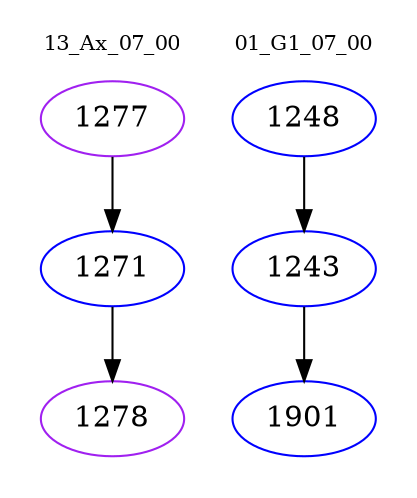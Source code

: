 digraph{
subgraph cluster_0 {
color = white
label = "13_Ax_07_00";
fontsize=10;
T0_1277 [label="1277", color="purple"]
T0_1277 -> T0_1271 [color="black"]
T0_1271 [label="1271", color="blue"]
T0_1271 -> T0_1278 [color="black"]
T0_1278 [label="1278", color="purple"]
}
subgraph cluster_1 {
color = white
label = "01_G1_07_00";
fontsize=10;
T1_1248 [label="1248", color="blue"]
T1_1248 -> T1_1243 [color="black"]
T1_1243 [label="1243", color="blue"]
T1_1243 -> T1_1901 [color="black"]
T1_1901 [label="1901", color="blue"]
}
}
